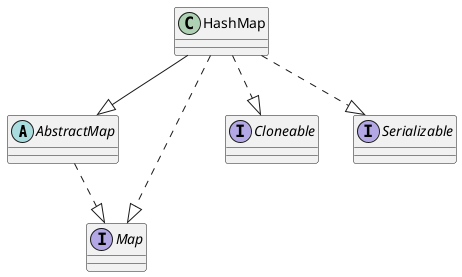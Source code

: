 @startuml

abstract class AbstractMap
interface Map
interface Cloneable
interface Serializable
class HashMap

HashMap --|> AbstractMap
HashMap ..|> Map
HashMap ..|> Cloneable
HashMap ..|> Serializable
AbstractMap ..|> Map



@enduml
